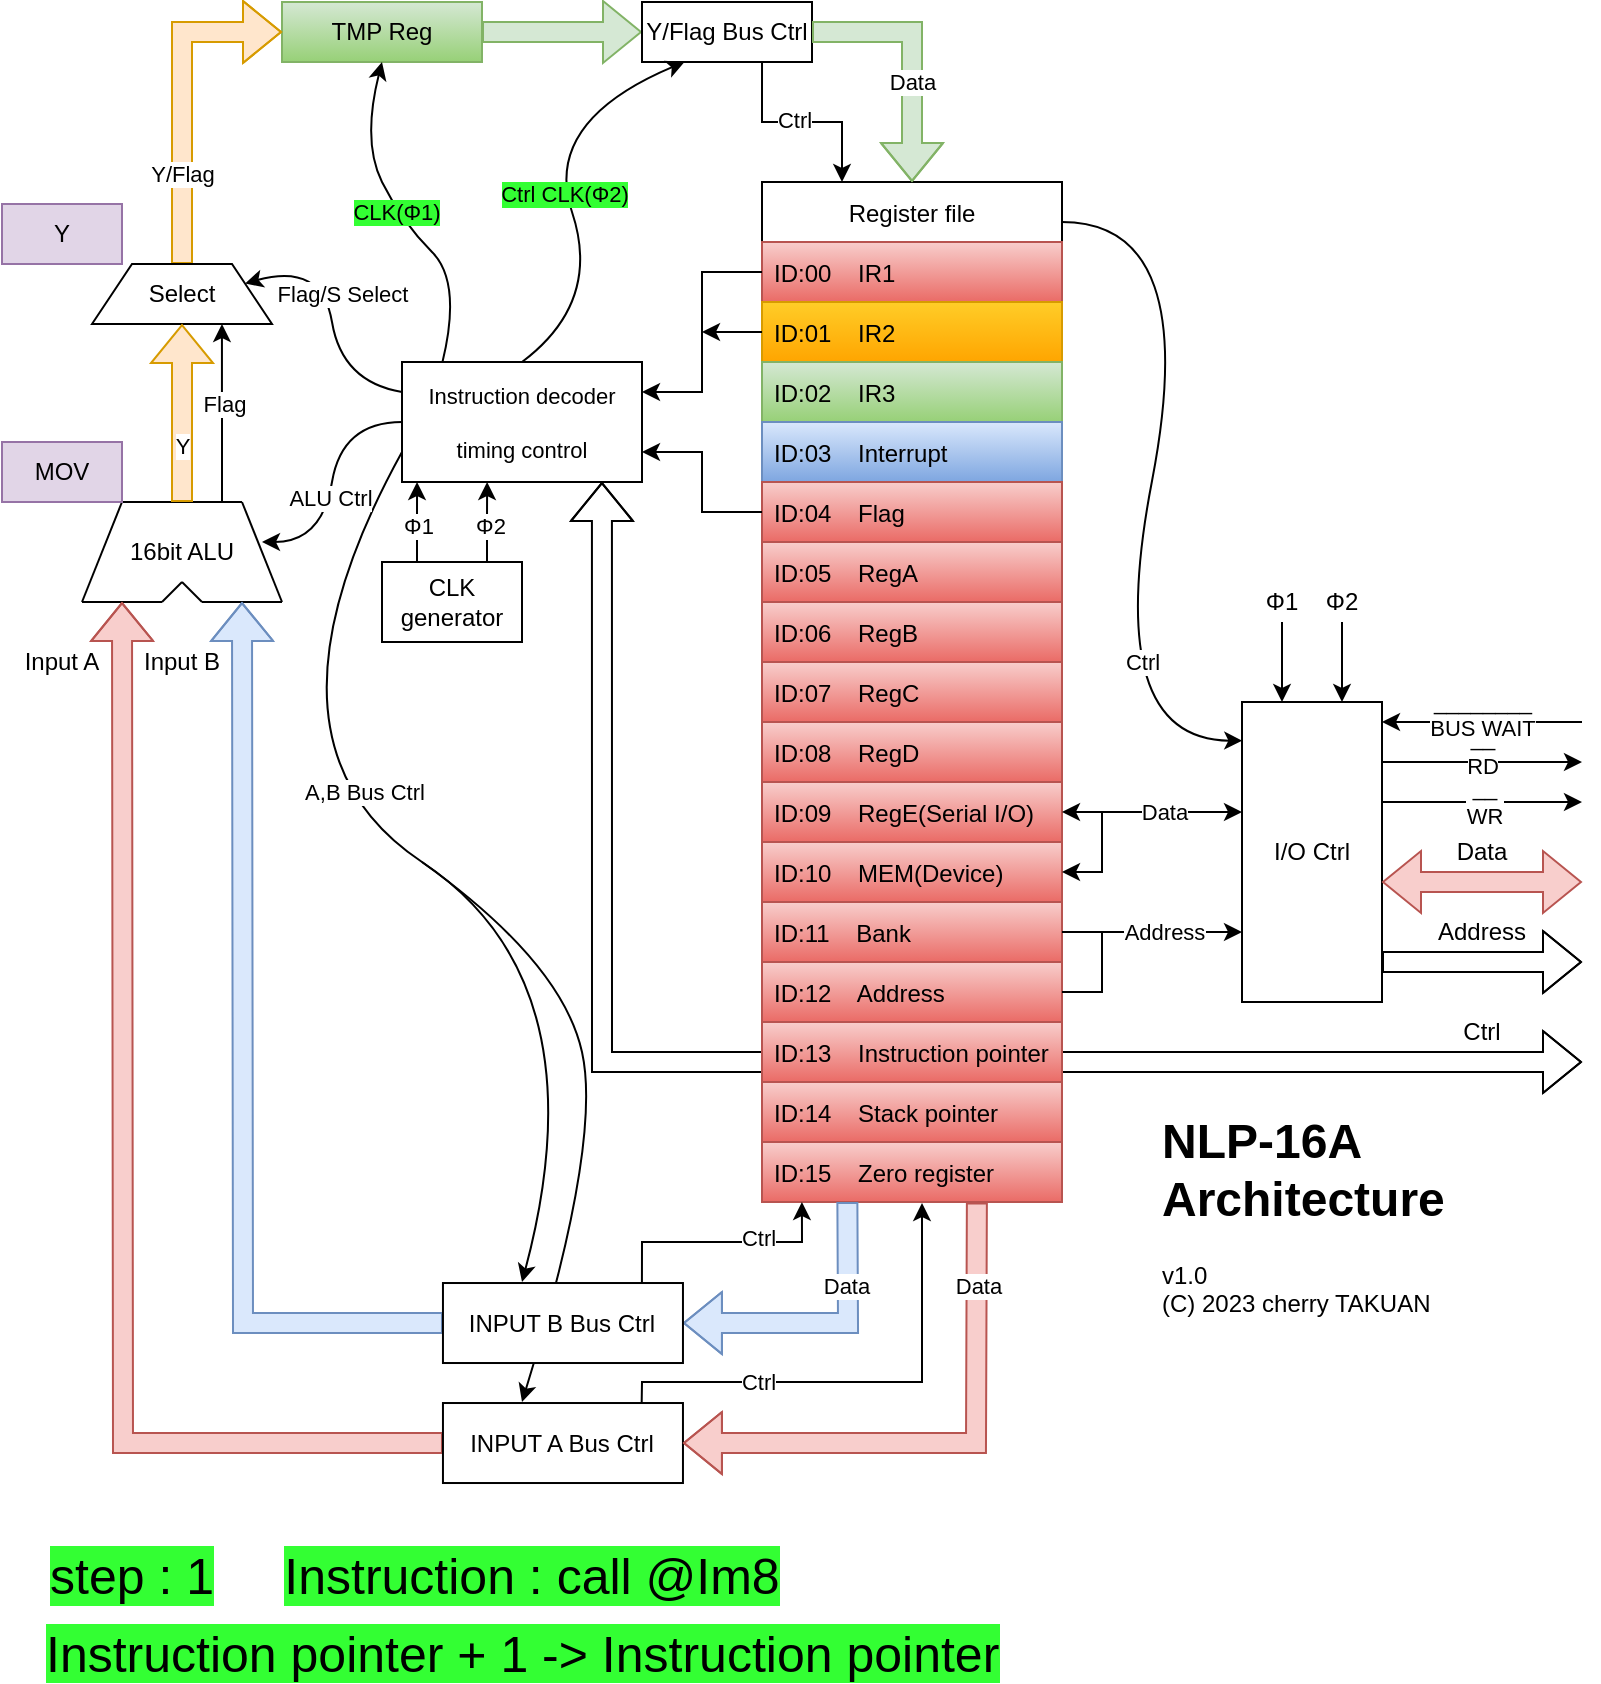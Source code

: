 <mxfile version="20.6.2" type="device"><diagram id="Dvai5bDsZNBt_HBX51OO" name="Page-1"><mxGraphModel dx="1188" dy="816" grid="1" gridSize="10" guides="1" tooltips="1" connect="1" arrows="1" fold="1" page="1" pageScale="1" pageWidth="827" pageHeight="1169" math="0" shadow="0"><root><mxCell id="0"/><mxCell id="1" parent="0"/><mxCell id="vTWW-KRwr0wwxiQvqbkZ-50" value="" style="shape=flexArrow;endArrow=classic;startArrow=classic;html=1;rounded=0;fillColor=default;entryX=0.833;entryY=1;entryDx=0;entryDy=0;entryPerimeter=0;" parent="1" target="3COMnSZs1k_jXmeuX9uW-58" edge="1"><mxGeometry width="100" height="100" relative="1" as="geometry"><mxPoint x="810" y="800" as="sourcePoint"/><mxPoint x="330" y="520" as="targetPoint"/><Array as="points"><mxPoint x="320" y="800"/></Array></mxGeometry></mxCell><mxCell id="HeVfDuTP87EXrJl_FbSY-63" style="edgeStyle=orthogonalEdgeStyle;shape=flexArrow;rounded=0;orthogonalLoop=1;jettySize=auto;html=1;exitX=1;exitY=0.5;exitDx=0;exitDy=0;entryX=0;entryY=0.5;entryDx=0;entryDy=0;fillColor=#d5e8d4;strokeColor=#82b366;" parent="1" source="3COMnSZs1k_jXmeuX9uW-12" target="3COMnSZs1k_jXmeuX9uW-55" edge="1"><mxGeometry relative="1" as="geometry"/></mxCell><mxCell id="3COMnSZs1k_jXmeuX9uW-12" value="TMP Reg" style="rounded=0;whiteSpace=wrap;html=1;fillColor=#d5e8d4;gradientColor=#97d077;strokeColor=#82b366;" parent="1" vertex="1"><mxGeometry x="160" y="270" width="100" height="30" as="geometry"/></mxCell><mxCell id="3COMnSZs1k_jXmeuX9uW-24" value="Register file" style="swimlane;fontStyle=0;childLayout=stackLayout;horizontal=1;startSize=30;horizontalStack=0;resizeParent=1;resizeParentMax=0;resizeLast=0;collapsible=1;marginBottom=0;fillColor=default;" parent="1" vertex="1"><mxGeometry x="400" y="360" width="150" height="510" as="geometry"><mxRectangle x="518" y="360" width="80" height="30" as="alternateBounds"/></mxGeometry></mxCell><mxCell id="3COMnSZs1k_jXmeuX9uW-25" value="ID:00    IR1" style="text;strokeColor=#b85450;fillColor=#f8cecc;align=left;verticalAlign=middle;spacingLeft=4;spacingRight=4;overflow=hidden;points=[[0,0.5],[1,0.5]];portConstraint=eastwest;rotatable=0;gradientColor=#ea6b66;" parent="3COMnSZs1k_jXmeuX9uW-24" vertex="1"><mxGeometry y="30" width="150" height="30" as="geometry"/></mxCell><mxCell id="3COMnSZs1k_jXmeuX9uW-26" value="ID:01    IR2" style="text;strokeColor=#d79b00;fillColor=#ffcd28;align=left;verticalAlign=middle;spacingLeft=4;spacingRight=4;overflow=hidden;points=[[0,0.5],[1,0.5]];portConstraint=eastwest;rotatable=0;gradientColor=#ffa500;" parent="3COMnSZs1k_jXmeuX9uW-24" vertex="1"><mxGeometry y="60" width="150" height="30" as="geometry"/></mxCell><mxCell id="3COMnSZs1k_jXmeuX9uW-35" value="ID:02    IR3" style="text;strokeColor=#82b366;fillColor=#d5e8d4;align=left;verticalAlign=middle;spacingLeft=4;spacingRight=4;overflow=hidden;points=[[0,0.5],[1,0.5]];portConstraint=eastwest;rotatable=0;gradientColor=#97d077;" parent="3COMnSZs1k_jXmeuX9uW-24" vertex="1"><mxGeometry y="90" width="150" height="30" as="geometry"/></mxCell><mxCell id="lh_A2z2OUcgpyKNKp2Zo-1" value="ID:03    Interrupt" style="text;strokeColor=#6c8ebf;fillColor=#dae8fc;align=left;verticalAlign=middle;spacingLeft=4;spacingRight=4;overflow=hidden;points=[[0,0.5],[1,0.5]];portConstraint=eastwest;rotatable=0;gradientColor=#7ea6e0;" parent="3COMnSZs1k_jXmeuX9uW-24" vertex="1"><mxGeometry y="120" width="150" height="30" as="geometry"/></mxCell><mxCell id="3COMnSZs1k_jXmeuX9uW-34" value="ID:04    Flag" style="text;strokeColor=#b85450;fillColor=#f8cecc;align=left;verticalAlign=middle;spacingLeft=4;spacingRight=4;overflow=hidden;points=[[0,0.5],[1,0.5]];portConstraint=eastwest;rotatable=0;gradientColor=#ea6b66;" parent="3COMnSZs1k_jXmeuX9uW-24" vertex="1"><mxGeometry y="150" width="150" height="30" as="geometry"/></mxCell><mxCell id="3COMnSZs1k_jXmeuX9uW-33" value="ID:05    RegA" style="text;strokeColor=#b85450;fillColor=#f8cecc;align=left;verticalAlign=middle;spacingLeft=4;spacingRight=4;overflow=hidden;points=[[0,0.5],[1,0.5]];portConstraint=eastwest;rotatable=0;gradientColor=#ea6b66;" parent="3COMnSZs1k_jXmeuX9uW-24" vertex="1"><mxGeometry y="180" width="150" height="30" as="geometry"/></mxCell><mxCell id="3COMnSZs1k_jXmeuX9uW-32" value="ID:06    RegB" style="text;strokeColor=#b85450;fillColor=#f8cecc;align=left;verticalAlign=middle;spacingLeft=4;spacingRight=4;overflow=hidden;points=[[0,0.5],[1,0.5]];portConstraint=eastwest;rotatable=0;gradientColor=#ea6b66;" parent="3COMnSZs1k_jXmeuX9uW-24" vertex="1"><mxGeometry y="210" width="150" height="30" as="geometry"/></mxCell><mxCell id="3COMnSZs1k_jXmeuX9uW-31" value="ID:07    RegC" style="text;strokeColor=#b85450;fillColor=#f8cecc;align=left;verticalAlign=middle;spacingLeft=4;spacingRight=4;overflow=hidden;points=[[0,0.5],[1,0.5]];portConstraint=eastwest;rotatable=0;gradientColor=#ea6b66;" parent="3COMnSZs1k_jXmeuX9uW-24" vertex="1"><mxGeometry y="240" width="150" height="30" as="geometry"/></mxCell><mxCell id="3COMnSZs1k_jXmeuX9uW-30" value="ID:08    RegD" style="text;strokeColor=#b85450;fillColor=#f8cecc;align=left;verticalAlign=middle;spacingLeft=4;spacingRight=4;overflow=hidden;points=[[0,0.5],[1,0.5]];portConstraint=eastwest;rotatable=0;gradientColor=#ea6b66;" parent="3COMnSZs1k_jXmeuX9uW-24" vertex="1"><mxGeometry y="270" width="150" height="30" as="geometry"/></mxCell><mxCell id="3COMnSZs1k_jXmeuX9uW-29" value="ID:09    RegE(Serial I/O)" style="text;strokeColor=#b85450;fillColor=#f8cecc;align=left;verticalAlign=middle;spacingLeft=4;spacingRight=4;overflow=hidden;points=[[0,0.5],[1,0.5]];portConstraint=eastwest;rotatable=0;gradientColor=#ea6b66;" parent="3COMnSZs1k_jXmeuX9uW-24" vertex="1"><mxGeometry y="300" width="150" height="30" as="geometry"/></mxCell><mxCell id="3COMnSZs1k_jXmeuX9uW-28" value="ID:10    MEM(Device)" style="text;strokeColor=#b85450;fillColor=#f8cecc;align=left;verticalAlign=middle;spacingLeft=4;spacingRight=4;overflow=hidden;points=[[0,0.5],[1,0.5]];portConstraint=eastwest;rotatable=0;gradientColor=#ea6b66;" parent="3COMnSZs1k_jXmeuX9uW-24" vertex="1"><mxGeometry y="330" width="150" height="30" as="geometry"/></mxCell><mxCell id="3COMnSZs1k_jXmeuX9uW-38" value="ID:11    Bank" style="text;strokeColor=#b85450;fillColor=#f8cecc;align=left;verticalAlign=middle;spacingLeft=4;spacingRight=4;overflow=hidden;points=[[0,0.5],[1,0.5]];portConstraint=eastwest;rotatable=0;gradientColor=#ea6b66;" parent="3COMnSZs1k_jXmeuX9uW-24" vertex="1"><mxGeometry y="360" width="150" height="30" as="geometry"/></mxCell><mxCell id="3COMnSZs1k_jXmeuX9uW-37" value="ID:12    Address" style="text;strokeColor=#b85450;fillColor=#f8cecc;align=left;verticalAlign=middle;spacingLeft=4;spacingRight=4;overflow=hidden;points=[[0,0.5],[1,0.5]];portConstraint=eastwest;rotatable=0;gradientColor=#ea6b66;" parent="3COMnSZs1k_jXmeuX9uW-24" vertex="1"><mxGeometry y="390" width="150" height="30" as="geometry"/></mxCell><mxCell id="3COMnSZs1k_jXmeuX9uW-36" value="ID:13    Instruction pointer" style="text;strokeColor=#b85450;fillColor=#f8cecc;align=left;verticalAlign=middle;spacingLeft=4;spacingRight=4;overflow=hidden;points=[[0,0.5],[1,0.5]];portConstraint=eastwest;rotatable=0;gradientColor=#ea6b66;" parent="3COMnSZs1k_jXmeuX9uW-24" vertex="1"><mxGeometry y="420" width="150" height="30" as="geometry"/></mxCell><mxCell id="3COMnSZs1k_jXmeuX9uW-39" value="ID:14    Stack pointer" style="text;strokeColor=#b85450;fillColor=#f8cecc;align=left;verticalAlign=middle;spacingLeft=4;spacingRight=4;overflow=hidden;points=[[0,0.5],[1,0.5]];portConstraint=eastwest;rotatable=0;gradientColor=#ea6b66;" parent="3COMnSZs1k_jXmeuX9uW-24" vertex="1"><mxGeometry y="450" width="150" height="30" as="geometry"/></mxCell><mxCell id="3COMnSZs1k_jXmeuX9uW-27" value="ID:15    Zero register" style="text;strokeColor=#b85450;fillColor=#f8cecc;align=left;verticalAlign=middle;spacingLeft=4;spacingRight=4;overflow=hidden;points=[[0,0.5],[1,0.5]];portConstraint=eastwest;rotatable=0;gradientColor=#ea6b66;" parent="3COMnSZs1k_jXmeuX9uW-24" vertex="1"><mxGeometry y="480" width="150" height="30" as="geometry"/></mxCell><mxCell id="3COMnSZs1k_jXmeuX9uW-55" value="Y/Flag Bus Ctrl" style="rounded=0;whiteSpace=wrap;html=1;rotation=0;" parent="1" vertex="1"><mxGeometry x="340" y="270" width="85" height="30" as="geometry"/></mxCell><mxCell id="3COMnSZs1k_jXmeuX9uW-58" value="&lt;p style=&quot;text-align: left&quot;&gt;&lt;span style=&quot;font-size: 11px ; text-align: center ; background-color: rgb(255 , 255 , 255)&quot;&gt;Instruction decoder&lt;/span&gt;&lt;/p&gt;&lt;p style=&quot;text-align: center&quot;&gt;&lt;span style=&quot;font-size: 11px ; background-color: rgb(255 , 255 , 255)&quot;&gt;timing control&lt;/span&gt;&lt;/p&gt;" style="rounded=0;whiteSpace=wrap;html=1;" parent="1" vertex="1"><mxGeometry x="220" y="450" width="120" height="60" as="geometry"/></mxCell><mxCell id="3COMnSZs1k_jXmeuX9uW-89" style="edgeStyle=orthogonalEdgeStyle;rounded=0;orthogonalLoop=1;jettySize=auto;html=1;exitX=0.5;exitY=1;exitDx=0;exitDy=0;fontFamily=Helvetica;" parent="1" edge="1"><mxGeometry relative="1" as="geometry"><mxPoint x="270" y="510" as="sourcePoint"/><mxPoint x="270" y="510" as="targetPoint"/></mxGeometry></mxCell><mxCell id="HeVfDuTP87EXrJl_FbSY-74" style="edgeStyle=orthogonalEdgeStyle;rounded=0;orthogonalLoop=1;jettySize=auto;html=1;exitX=0.25;exitY=0;exitDx=0;exitDy=0;entryX=0.146;entryY=1;entryDx=0;entryDy=0;entryPerimeter=0;" parent="1" source="3COMnSZs1k_jXmeuX9uW-96" edge="1"><mxGeometry relative="1" as="geometry"><mxPoint x="227.52" y="510" as="targetPoint"/></mxGeometry></mxCell><mxCell id="HeVfDuTP87EXrJl_FbSY-77" value="Φ1" style="edgeLabel;html=1;align=center;verticalAlign=middle;resizable=0;points=[];" parent="HeVfDuTP87EXrJl_FbSY-74" vertex="1" connectable="0"><mxGeometry x="-0.113" relative="1" as="geometry"><mxPoint as="offset"/></mxGeometry></mxCell><mxCell id="HeVfDuTP87EXrJl_FbSY-75" style="edgeStyle=orthogonalEdgeStyle;rounded=0;orthogonalLoop=1;jettySize=auto;html=1;exitX=0.75;exitY=0;exitDx=0;exitDy=0;entryX=0.438;entryY=1;entryDx=0;entryDy=0;entryPerimeter=0;" parent="1" source="3COMnSZs1k_jXmeuX9uW-96" edge="1"><mxGeometry relative="1" as="geometry"><mxPoint x="262.56" y="510" as="targetPoint"/></mxGeometry></mxCell><mxCell id="HeVfDuTP87EXrJl_FbSY-78" value="Φ2" style="edgeLabel;html=1;align=center;verticalAlign=middle;resizable=0;points=[];" parent="HeVfDuTP87EXrJl_FbSY-75" vertex="1" connectable="0"><mxGeometry x="-0.125" y="-1" relative="1" as="geometry"><mxPoint as="offset"/></mxGeometry></mxCell><mxCell id="3COMnSZs1k_jXmeuX9uW-96" value="CLK generator" style="rounded=0;whiteSpace=wrap;html=1;fontFamily=Helvetica;" parent="1" vertex="1"><mxGeometry x="210" y="550" width="70" height="40" as="geometry"/></mxCell><mxCell id="HeVfDuTP87EXrJl_FbSY-26" value="" style="endArrow=none;html=1;rounded=0;" parent="1" edge="1"><mxGeometry width="50" height="50" relative="1" as="geometry"><mxPoint x="110" y="560" as="sourcePoint"/><mxPoint x="120" y="570" as="targetPoint"/></mxGeometry></mxCell><mxCell id="HeVfDuTP87EXrJl_FbSY-27" value="" style="endArrow=none;html=1;rounded=0;" parent="1" edge="1"><mxGeometry width="50" height="50" relative="1" as="geometry"><mxPoint x="110" y="560" as="sourcePoint"/><mxPoint x="100" y="570" as="targetPoint"/></mxGeometry></mxCell><mxCell id="HeVfDuTP87EXrJl_FbSY-28" value="" style="endArrow=none;html=1;rounded=0;" parent="1" edge="1"><mxGeometry width="50" height="50" relative="1" as="geometry"><mxPoint x="60" y="570" as="sourcePoint"/><mxPoint x="100" y="570" as="targetPoint"/></mxGeometry></mxCell><mxCell id="HeVfDuTP87EXrJl_FbSY-29" value="" style="endArrow=none;html=1;rounded=0;" parent="1" edge="1"><mxGeometry width="50" height="50" relative="1" as="geometry"><mxPoint x="160" y="570" as="sourcePoint"/><mxPoint x="120" y="570" as="targetPoint"/></mxGeometry></mxCell><mxCell id="HeVfDuTP87EXrJl_FbSY-30" value="" style="endArrow=none;html=1;rounded=0;" parent="1" edge="1"><mxGeometry width="50" height="50" relative="1" as="geometry"><mxPoint x="60" y="570" as="sourcePoint"/><mxPoint x="80" y="520" as="targetPoint"/></mxGeometry></mxCell><mxCell id="HeVfDuTP87EXrJl_FbSY-31" value="" style="endArrow=none;html=1;rounded=0;" parent="1" edge="1"><mxGeometry width="50" height="50" relative="1" as="geometry"><mxPoint x="160" y="570" as="sourcePoint"/><mxPoint x="140" y="520" as="targetPoint"/></mxGeometry></mxCell><mxCell id="HeVfDuTP87EXrJl_FbSY-32" value="" style="endArrow=none;html=1;rounded=0;" parent="1" edge="1"><mxGeometry width="50" height="50" relative="1" as="geometry"><mxPoint x="80" y="520" as="sourcePoint"/><mxPoint x="140" y="520" as="targetPoint"/><Array as="points"><mxPoint x="110" y="520"/></Array></mxGeometry></mxCell><mxCell id="HeVfDuTP87EXrJl_FbSY-61" style="edgeStyle=orthogonalEdgeStyle;shape=flexArrow;rounded=0;orthogonalLoop=1;jettySize=auto;html=1;exitX=0.5;exitY=0;exitDx=0;exitDy=0;entryX=0;entryY=0.5;entryDx=0;entryDy=0;fillColor=#ffe6cc;strokeColor=#d79b00;" parent="1" source="HeVfDuTP87EXrJl_FbSY-35" target="3COMnSZs1k_jXmeuX9uW-12" edge="1"><mxGeometry relative="1" as="geometry"/></mxCell><mxCell id="HeVfDuTP87EXrJl_FbSY-86" value="Y/Flag" style="edgeLabel;html=1;align=center;verticalAlign=middle;resizable=0;points=[];" parent="HeVfDuTP87EXrJl_FbSY-61" vertex="1" connectable="0"><mxGeometry x="-0.449" relative="1" as="geometry"><mxPoint as="offset"/></mxGeometry></mxCell><mxCell id="HeVfDuTP87EXrJl_FbSY-35" value="Select" style="shape=trapezoid;perimeter=trapezoidPerimeter;whiteSpace=wrap;html=1;fixedSize=1;rotation=0;" parent="1" vertex="1"><mxGeometry x="65" y="401" width="90" height="30" as="geometry"/></mxCell><mxCell id="HeVfDuTP87EXrJl_FbSY-39" value="16bit ALU" style="text;html=1;strokeColor=none;fillColor=none;align=center;verticalAlign=middle;whiteSpace=wrap;rounded=0;rotation=0;" parent="1" vertex="1"><mxGeometry x="80" y="530" width="60" height="30" as="geometry"/></mxCell><mxCell id="HeVfDuTP87EXrJl_FbSY-53" style="edgeStyle=orthogonalEdgeStyle;shape=flexArrow;rounded=0;orthogonalLoop=1;jettySize=auto;html=1;exitX=0;exitY=0.5;exitDx=0;exitDy=0;fillColor=#dae8fc;strokeColor=#6c8ebf;" parent="1" source="HeVfDuTP87EXrJl_FbSY-49" edge="1"><mxGeometry relative="1" as="geometry"><mxPoint x="140" y="570" as="targetPoint"/></mxGeometry></mxCell><mxCell id="HeVfDuTP87EXrJl_FbSY-54" style="edgeStyle=orthogonalEdgeStyle;shape=flexArrow;rounded=0;orthogonalLoop=1;jettySize=auto;html=1;exitX=0;exitY=0.5;exitDx=0;exitDy=0;fillColor=#f8cecc;strokeColor=#b85450;" parent="1" source="HeVfDuTP87EXrJl_FbSY-50" edge="1"><mxGeometry relative="1" as="geometry"><mxPoint x="80" y="570" as="targetPoint"/></mxGeometry></mxCell><mxCell id="HeVfDuTP87EXrJl_FbSY-50" value="INPUT A Bus Ctrl" style="rounded=0;whiteSpace=wrap;html=1;" parent="1" vertex="1"><mxGeometry x="240.48" y="970.51" width="120" height="40" as="geometry"/></mxCell><mxCell id="HeVfDuTP87EXrJl_FbSY-57" value="" style="endArrow=classic;html=1;rounded=0;shape=flexArrow;entryX=0.5;entryY=1;entryDx=0;entryDy=0;fillColor=#ffe6cc;strokeColor=#d79b00;" parent="1" target="HeVfDuTP87EXrJl_FbSY-35" edge="1"><mxGeometry width="50" height="50" relative="1" as="geometry"><mxPoint x="110" y="520" as="sourcePoint"/><mxPoint x="140" y="431" as="targetPoint"/></mxGeometry></mxCell><mxCell id="HeVfDuTP87EXrJl_FbSY-100" value="Y" style="edgeLabel;html=1;align=center;verticalAlign=middle;resizable=0;points=[];" parent="HeVfDuTP87EXrJl_FbSY-57" vertex="1" connectable="0"><mxGeometry x="-0.248" y="2" relative="1" as="geometry"><mxPoint x="2" y="5" as="offset"/></mxGeometry></mxCell><mxCell id="HeVfDuTP87EXrJl_FbSY-59" value="" style="endArrow=classic;html=1;rounded=0;entryX=0.722;entryY=1;entryDx=0;entryDy=0;entryPerimeter=0;" parent="1" target="HeVfDuTP87EXrJl_FbSY-35" edge="1"><mxGeometry width="50" height="50" relative="1" as="geometry"><mxPoint x="130" y="520" as="sourcePoint"/><mxPoint x="140" y="431" as="targetPoint"/></mxGeometry></mxCell><mxCell id="HeVfDuTP87EXrJl_FbSY-101" value="Flag" style="edgeLabel;html=1;align=center;verticalAlign=middle;resizable=0;points=[];" parent="HeVfDuTP87EXrJl_FbSY-59" vertex="1" connectable="0"><mxGeometry x="0.41" y="-1" relative="1" as="geometry"><mxPoint y="13" as="offset"/></mxGeometry></mxCell><mxCell id="HeVfDuTP87EXrJl_FbSY-68" value="" style="curved=1;endArrow=classic;html=1;rounded=0;exitX=0;exitY=0.75;exitDx=0;exitDy=0;" parent="1" source="3COMnSZs1k_jXmeuX9uW-58" edge="1"><mxGeometry width="50" height="50" relative="1" as="geometry"><mxPoint x="250" y="600" as="sourcePoint"/><mxPoint x="280" y="910" as="targetPoint"/><Array as="points"><mxPoint x="140" y="640"/><mxPoint x="320" y="760"/></Array></mxGeometry></mxCell><mxCell id="HeVfDuTP87EXrJl_FbSY-83" value="A,B Bus Ctrl" style="edgeLabel;html=1;align=center;verticalAlign=middle;resizable=0;points=[];" parent="HeVfDuTP87EXrJl_FbSY-68" vertex="1" connectable="0"><mxGeometry x="-0.066" y="26" relative="1" as="geometry"><mxPoint x="-25" y="-1" as="offset"/></mxGeometry></mxCell><mxCell id="HeVfDuTP87EXrJl_FbSY-69" value="" style="curved=1;endArrow=classic;html=1;rounded=0;exitX=0;exitY=0.5;exitDx=0;exitDy=0;" parent="1" source="3COMnSZs1k_jXmeuX9uW-58" edge="1"><mxGeometry width="50" height="50" relative="1" as="geometry"><mxPoint x="250" y="440" as="sourcePoint"/><mxPoint x="150" y="540" as="targetPoint"/><Array as="points"><mxPoint x="190" y="480"/><mxPoint x="180" y="540"/></Array></mxGeometry></mxCell><mxCell id="HeVfDuTP87EXrJl_FbSY-82" value="ALU Ctrl" style="edgeLabel;html=1;align=center;verticalAlign=middle;resizable=0;points=[];" parent="HeVfDuTP87EXrJl_FbSY-69" vertex="1" connectable="0"><mxGeometry x="0.128" relative="1" as="geometry"><mxPoint as="offset"/></mxGeometry></mxCell><mxCell id="HeVfDuTP87EXrJl_FbSY-70" value="" style="curved=1;endArrow=classic;html=1;rounded=0;exitX=0;exitY=0.25;exitDx=0;exitDy=0;entryX=1;entryY=0.25;entryDx=0;entryDy=0;" parent="1" source="3COMnSZs1k_jXmeuX9uW-58" target="HeVfDuTP87EXrJl_FbSY-35" edge="1"><mxGeometry width="50" height="50" relative="1" as="geometry"><mxPoint x="250" y="520" as="sourcePoint"/><mxPoint x="300" y="470" as="targetPoint"/><Array as="points"><mxPoint x="190" y="460"/><mxPoint x="180" y="400"/></Array></mxGeometry></mxCell><mxCell id="HeVfDuTP87EXrJl_FbSY-80" value="Flag/S Select" style="edgeLabel;html=1;align=center;verticalAlign=middle;resizable=0;points=[];" parent="HeVfDuTP87EXrJl_FbSY-70" vertex="1" connectable="0"><mxGeometry x="0.149" y="1" relative="1" as="geometry"><mxPoint x="8" as="offset"/></mxGeometry></mxCell><mxCell id="HeVfDuTP87EXrJl_FbSY-71" value="" style="curved=1;endArrow=classic;html=1;rounded=0;entryX=0.5;entryY=1;entryDx=0;entryDy=0;exitX=0.168;exitY=0.006;exitDx=0;exitDy=0;exitPerimeter=0;" parent="1" source="3COMnSZs1k_jXmeuX9uW-58" target="3COMnSZs1k_jXmeuX9uW-12" edge="1"><mxGeometry width="50" height="50" relative="1" as="geometry"><mxPoint x="244" y="440" as="sourcePoint"/><mxPoint x="294" y="390" as="targetPoint"/><Array as="points"><mxPoint x="250" y="410"/><mxPoint x="220" y="380"/><mxPoint x="200" y="340"/></Array></mxGeometry></mxCell><mxCell id="HeVfDuTP87EXrJl_FbSY-79" value="CLK(Φ1)" style="edgeLabel;html=1;align=center;verticalAlign=middle;resizable=0;points=[];labelBackgroundColor=#33FF33;" parent="HeVfDuTP87EXrJl_FbSY-71" vertex="1" connectable="0"><mxGeometry x="0.058" y="1" relative="1" as="geometry"><mxPoint as="offset"/></mxGeometry></mxCell><mxCell id="HeVfDuTP87EXrJl_FbSY-87" style="edgeStyle=orthogonalEdgeStyle;rounded=0;orthogonalLoop=1;jettySize=auto;html=1;exitX=0;exitY=0.5;exitDx=0;exitDy=0;entryX=1;entryY=0.25;entryDx=0;entryDy=0;" parent="1" source="3COMnSZs1k_jXmeuX9uW-25" target="3COMnSZs1k_jXmeuX9uW-58" edge="1"><mxGeometry relative="1" as="geometry"/></mxCell><mxCell id="HeVfDuTP87EXrJl_FbSY-88" style="edgeStyle=orthogonalEdgeStyle;rounded=0;orthogonalLoop=1;jettySize=auto;html=1;exitX=0;exitY=0.5;exitDx=0;exitDy=0;" parent="1" source="3COMnSZs1k_jXmeuX9uW-26" edge="1"><mxGeometry relative="1" as="geometry"><mxPoint x="370" y="435.273" as="targetPoint"/></mxGeometry></mxCell><mxCell id="HeVfDuTP87EXrJl_FbSY-89" style="edgeStyle=orthogonalEdgeStyle;rounded=0;orthogonalLoop=1;jettySize=auto;html=1;exitX=0;exitY=0.5;exitDx=0;exitDy=0;entryX=1;entryY=0.75;entryDx=0;entryDy=0;" parent="1" source="3COMnSZs1k_jXmeuX9uW-34" target="3COMnSZs1k_jXmeuX9uW-58" edge="1"><mxGeometry relative="1" as="geometry"/></mxCell><mxCell id="HeVfDuTP87EXrJl_FbSY-92" value="" style="endArrow=classic;html=1;rounded=0;exitX=0.706;exitY=1;exitDx=0;exitDy=0;exitPerimeter=0;" parent="1" source="3COMnSZs1k_jXmeuX9uW-55" edge="1"><mxGeometry width="50" height="50" relative="1" as="geometry"><mxPoint x="410" y="320" as="sourcePoint"/><mxPoint x="440" y="360" as="targetPoint"/><Array as="points"><mxPoint x="400" y="330"/><mxPoint x="440" y="330"/></Array></mxGeometry></mxCell><mxCell id="HeVfDuTP87EXrJl_FbSY-93" value="Ctrl" style="edgeLabel;html=1;align=center;verticalAlign=middle;resizable=0;points=[];" parent="HeVfDuTP87EXrJl_FbSY-92" vertex="1" connectable="0"><mxGeometry x="-0.086" y="1" relative="1" as="geometry"><mxPoint as="offset"/></mxGeometry></mxCell><mxCell id="HeVfDuTP87EXrJl_FbSY-94" value="" style="endArrow=classic;html=1;rounded=0;entryX=0.133;entryY=1;entryDx=0;entryDy=0;entryPerimeter=0;exitX=0.829;exitY=0;exitDx=0;exitDy=0;exitPerimeter=0;" parent="1" source="HeVfDuTP87EXrJl_FbSY-49" target="3COMnSZs1k_jXmeuX9uW-27" edge="1"><mxGeometry width="50" height="50" relative="1" as="geometry"><mxPoint x="350" y="880.51" as="sourcePoint"/><mxPoint x="421.864" y="870.51" as="targetPoint"/><Array as="points"><mxPoint x="340" y="890"/><mxPoint x="420" y="890"/></Array></mxGeometry></mxCell><mxCell id="HeVfDuTP87EXrJl_FbSY-96" value="Ctrl" style="edgeLabel;html=1;align=center;verticalAlign=middle;resizable=0;points=[];" parent="HeVfDuTP87EXrJl_FbSY-94" vertex="1" connectable="0"><mxGeometry x="-0.219" y="2" relative="1" as="geometry"><mxPoint x="31" as="offset"/></mxGeometry></mxCell><mxCell id="HeVfDuTP87EXrJl_FbSY-95" value="" style="endArrow=classic;html=1;rounded=0;exitX=0.828;exitY=0.003;exitDx=0;exitDy=0;exitPerimeter=0;" parent="1" source="HeVfDuTP87EXrJl_FbSY-50" edge="1"><mxGeometry width="50" height="50" relative="1" as="geometry"><mxPoint x="340" y="960.51" as="sourcePoint"/><mxPoint x="480" y="870.51" as="targetPoint"/><Array as="points"><mxPoint x="340" y="960"/><mxPoint x="480" y="960"/></Array></mxGeometry></mxCell><mxCell id="HeVfDuTP87EXrJl_FbSY-97" value="Ctrl" style="edgeLabel;html=1;align=center;verticalAlign=middle;resizable=0;points=[];" parent="HeVfDuTP87EXrJl_FbSY-95" vertex="1" connectable="0"><mxGeometry x="-0.415" relative="1" as="geometry"><mxPoint x="-2" as="offset"/></mxGeometry></mxCell><mxCell id="HeVfDuTP87EXrJl_FbSY-102" value="" style="curved=1;endArrow=classic;html=1;rounded=0;entryX=0.25;entryY=1;entryDx=0;entryDy=0;exitX=0.5;exitY=0;exitDx=0;exitDy=0;" parent="1" source="3COMnSZs1k_jXmeuX9uW-58" target="3COMnSZs1k_jXmeuX9uW-55" edge="1"><mxGeometry width="50" height="50" relative="1" as="geometry"><mxPoint x="300" y="450" as="sourcePoint"/><mxPoint x="350" y="400" as="targetPoint"/><Array as="points"><mxPoint x="320" y="420"/><mxPoint x="290" y="330"/></Array></mxGeometry></mxCell><mxCell id="HeVfDuTP87EXrJl_FbSY-103" value="Ctrl CLK(Φ2)" style="edgeLabel;html=1;align=center;verticalAlign=middle;resizable=0;points=[];labelBackgroundColor=#33FF33;" parent="HeVfDuTP87EXrJl_FbSY-102" vertex="1" connectable="0"><mxGeometry x="-0.032" y="1" relative="1" as="geometry"><mxPoint as="offset"/></mxGeometry></mxCell><mxCell id="HeVfDuTP87EXrJl_FbSY-104" value="Input A" style="text;html=1;strokeColor=none;fillColor=none;align=center;verticalAlign=middle;whiteSpace=wrap;rounded=0;" parent="1" vertex="1"><mxGeometry x="20" y="585" width="60" height="30" as="geometry"/></mxCell><mxCell id="HeVfDuTP87EXrJl_FbSY-105" value="Input B" style="text;html=1;strokeColor=none;fillColor=none;align=center;verticalAlign=middle;whiteSpace=wrap;rounded=0;" parent="1" vertex="1"><mxGeometry x="80" y="585" width="60" height="30" as="geometry"/></mxCell><mxCell id="HeVfDuTP87EXrJl_FbSY-110" value="" style="curved=1;endArrow=classic;html=1;rounded=0;" parent="1" edge="1"><mxGeometry width="50" height="50" relative="1" as="geometry"><mxPoint x="230" y="700" as="sourcePoint"/><mxPoint x="280" y="970" as="targetPoint"/><Array as="points"><mxPoint x="300" y="750"/><mxPoint x="320" y="840"/></Array></mxGeometry></mxCell><mxCell id="vTWW-KRwr0wwxiQvqbkZ-1" value="I/O Ctrl" style="rounded=0;whiteSpace=wrap;html=1;" parent="1" vertex="1"><mxGeometry x="640" y="620" width="70" height="150" as="geometry"/></mxCell><mxCell id="vTWW-KRwr0wwxiQvqbkZ-14" style="edgeStyle=orthogonalEdgeStyle;rounded=0;orthogonalLoop=1;jettySize=auto;html=1;endArrow=classic;endFill=1;" parent="1" source="3COMnSZs1k_jXmeuX9uW-37" target="vTWW-KRwr0wwxiQvqbkZ-1" edge="1"><mxGeometry relative="1" as="geometry"><Array as="points"><mxPoint x="570" y="765"/><mxPoint x="570" y="735"/></Array></mxGeometry></mxCell><mxCell id="vTWW-KRwr0wwxiQvqbkZ-32" value="Address" style="edgeLabel;html=1;align=center;verticalAlign=middle;resizable=0;points=[];" parent="vTWW-KRwr0wwxiQvqbkZ-14" vertex="1" connectable="0"><mxGeometry x="0.271" y="-1" relative="1" as="geometry"><mxPoint x="4" y="-1" as="offset"/></mxGeometry></mxCell><mxCell id="vTWW-KRwr0wwxiQvqbkZ-15" style="edgeStyle=orthogonalEdgeStyle;rounded=0;orthogonalLoop=1;jettySize=auto;html=1;endArrow=none;endFill=0;" parent="1" source="3COMnSZs1k_jXmeuX9uW-38" edge="1"><mxGeometry relative="1" as="geometry"><mxPoint x="570" y="735" as="targetPoint"/></mxGeometry></mxCell><mxCell id="vTWW-KRwr0wwxiQvqbkZ-20" value="" style="shape=flexArrow;endArrow=classic;startArrow=classic;html=1;rounded=0;fillColor=#f8cecc;strokeColor=#b85450;" parent="1" edge="1"><mxGeometry width="100" height="100" relative="1" as="geometry"><mxPoint x="810" y="710" as="sourcePoint"/><mxPoint x="710" y="710" as="targetPoint"/></mxGeometry></mxCell><mxCell id="HeVfDuTP87EXrJl_FbSY-64" style="edgeStyle=orthogonalEdgeStyle;shape=flexArrow;rounded=0;orthogonalLoop=1;jettySize=auto;html=1;exitX=1;exitY=0.5;exitDx=0;exitDy=0;entryX=0.5;entryY=0;entryDx=0;entryDy=0;fillColor=#d5e8d4;strokeColor=#82b366;" parent="1" source="3COMnSZs1k_jXmeuX9uW-55" target="3COMnSZs1k_jXmeuX9uW-24" edge="1"><mxGeometry relative="1" as="geometry"/></mxCell><mxCell id="HeVfDuTP87EXrJl_FbSY-91" value="Data" style="edgeLabel;html=1;align=center;verticalAlign=middle;resizable=0;points=[];" parent="HeVfDuTP87EXrJl_FbSY-64" vertex="1" connectable="0"><mxGeometry x="-0.377" y="-4" relative="1" as="geometry"><mxPoint x="11" y="21" as="offset"/></mxGeometry></mxCell><mxCell id="HeVfDuTP87EXrJl_FbSY-51" value="" style="endArrow=classic;html=1;rounded=0;exitX=0.294;exitY=0.983;exitDx=0;exitDy=0;exitPerimeter=0;entryX=1;entryY=0.5;entryDx=0;entryDy=0;shape=flexArrow;fillColor=#dae8fc;strokeColor=#6c8ebf;" parent="1" target="HeVfDuTP87EXrJl_FbSY-49" edge="1"><mxGeometry width="50" height="50" relative="1" as="geometry"><mxPoint x="442.688" y="870" as="sourcePoint"/><mxPoint x="460" y="900.51" as="targetPoint"/><Array as="points"><mxPoint x="443" y="930.51"/></Array></mxGeometry></mxCell><mxCell id="HeVfDuTP87EXrJl_FbSY-98" value="Data" style="edgeLabel;html=1;align=center;verticalAlign=middle;resizable=0;points=[];" parent="HeVfDuTP87EXrJl_FbSY-51" vertex="1" connectable="0"><mxGeometry x="-0.372" y="-1" relative="1" as="geometry"><mxPoint y="-3" as="offset"/></mxGeometry></mxCell><mxCell id="HeVfDuTP87EXrJl_FbSY-52" value="" style="endArrow=classic;html=1;rounded=0;exitX=0.72;exitY=0.989;exitDx=0;exitDy=0;exitPerimeter=0;entryX=1;entryY=0.5;entryDx=0;entryDy=0;shape=flexArrow;fillColor=#f8cecc;strokeColor=#b85450;" parent="1" target="HeVfDuTP87EXrJl_FbSY-50" edge="1"><mxGeometry width="50" height="50" relative="1" as="geometry"><mxPoint x="507.44" y="870.18" as="sourcePoint"/><mxPoint x="460" y="900.51" as="targetPoint"/><Array as="points"><mxPoint x="507" y="990.51"/></Array></mxGeometry></mxCell><mxCell id="HeVfDuTP87EXrJl_FbSY-99" value="Data" style="edgeLabel;html=1;align=center;verticalAlign=middle;resizable=0;points=[];" parent="HeVfDuTP87EXrJl_FbSY-52" vertex="1" connectable="0"><mxGeometry x="-0.673" relative="1" as="geometry"><mxPoint y="-2" as="offset"/></mxGeometry></mxCell><mxCell id="vTWW-KRwr0wwxiQvqbkZ-29" value="" style="curved=1;endArrow=classic;html=1;rounded=0;fillColor=default;entryX=0.002;entryY=0.129;entryDx=0;entryDy=0;entryPerimeter=0;" parent="1" target="vTWW-KRwr0wwxiQvqbkZ-1" edge="1"><mxGeometry width="50" height="50" relative="1" as="geometry"><mxPoint x="550" y="380" as="sourcePoint"/><mxPoint x="600" y="330" as="targetPoint"/><Array as="points"><mxPoint x="620" y="380"/><mxPoint x="570" y="639"/></Array></mxGeometry></mxCell><mxCell id="vTWW-KRwr0wwxiQvqbkZ-33" value="Ctrl" style="edgeLabel;html=1;align=center;verticalAlign=middle;resizable=0;points=[];" parent="vTWW-KRwr0wwxiQvqbkZ-29" vertex="1" connectable="0"><mxGeometry x="0.551" y="13" relative="1" as="geometry"><mxPoint x="3" y="-21" as="offset"/></mxGeometry></mxCell><mxCell id="vTWW-KRwr0wwxiQvqbkZ-31" style="edgeStyle=orthogonalEdgeStyle;rounded=0;orthogonalLoop=1;jettySize=auto;html=1;endArrow=none;endFill=0;fillColor=default;startArrow=classic;startFill=1;" parent="1" source="3COMnSZs1k_jXmeuX9uW-29" edge="1"><mxGeometry relative="1" as="geometry"><mxPoint x="590" y="675" as="targetPoint"/></mxGeometry></mxCell><mxCell id="vTWW-KRwr0wwxiQvqbkZ-13" style="edgeStyle=orthogonalEdgeStyle;rounded=0;orthogonalLoop=1;jettySize=auto;html=1;endArrow=classic;endFill=1;startArrow=classic;startFill=1;" parent="1" source="3COMnSZs1k_jXmeuX9uW-28" edge="1"><mxGeometry relative="1" as="geometry"><mxPoint x="640" y="675" as="targetPoint"/><Array as="points"><mxPoint x="570" y="705"/><mxPoint x="570" y="675"/></Array></mxGeometry></mxCell><mxCell id="vTWW-KRwr0wwxiQvqbkZ-27" value="Data" style="edgeLabel;html=1;align=center;verticalAlign=middle;resizable=0;points=[];" parent="vTWW-KRwr0wwxiQvqbkZ-13" vertex="1" connectable="0"><mxGeometry x="0.275" relative="1" as="geometry"><mxPoint x="4" as="offset"/></mxGeometry></mxCell><mxCell id="vTWW-KRwr0wwxiQvqbkZ-35" value="Data" style="text;html=1;strokeColor=none;fillColor=none;align=center;verticalAlign=middle;whiteSpace=wrap;rounded=0;" parent="1" vertex="1"><mxGeometry x="730" y="680" width="60" height="30" as="geometry"/></mxCell><mxCell id="vTWW-KRwr0wwxiQvqbkZ-37" value="&lt;h1&gt;&lt;span style=&quot;background-color: initial;&quot;&gt;NLP-16A Architecture&lt;/span&gt;&lt;/h1&gt;&lt;div&gt;v1.0&lt;/div&gt;&lt;div&gt;(C) 2023 cherry TAKUAN&lt;/div&gt;" style="text;html=1;strokeColor=none;fillColor=none;spacing=5;spacingTop=-20;whiteSpace=wrap;overflow=hidden;rounded=0;" parent="1" vertex="1"><mxGeometry x="595" y="820" width="160" height="120" as="geometry"/></mxCell><mxCell id="vTWW-KRwr0wwxiQvqbkZ-38" value="" style="endArrow=classic;html=1;rounded=0;fillColor=default;" parent="1" edge="1"><mxGeometry width="50" height="50" relative="1" as="geometry"><mxPoint x="710" y="650" as="sourcePoint"/><mxPoint x="810" y="650" as="targetPoint"/></mxGeometry></mxCell><mxCell id="vTWW-KRwr0wwxiQvqbkZ-39" value="__&lt;br&gt;RD" style="edgeLabel;html=1;align=center;verticalAlign=middle;resizable=0;points=[];" parent="vTWW-KRwr0wwxiQvqbkZ-38" vertex="1" connectable="0"><mxGeometry x="0.184" y="1" relative="1" as="geometry"><mxPoint x="-9" y="-4" as="offset"/></mxGeometry></mxCell><mxCell id="vTWW-KRwr0wwxiQvqbkZ-40" value="" style="endArrow=classic;html=1;rounded=0;fillColor=default;" parent="1" edge="1"><mxGeometry width="50" height="50" relative="1" as="geometry"><mxPoint x="710" y="670" as="sourcePoint"/><mxPoint x="810" y="670" as="targetPoint"/><Array as="points"><mxPoint x="730" y="670"/></Array></mxGeometry></mxCell><mxCell id="vTWW-KRwr0wwxiQvqbkZ-41" value="__&lt;br&gt;WR" style="edgeLabel;html=1;align=center;verticalAlign=middle;resizable=0;points=[];labelBackgroundColor=default;" parent="vTWW-KRwr0wwxiQvqbkZ-40" vertex="1" connectable="0"><mxGeometry x="0.088" y="-1" relative="1" as="geometry"><mxPoint x="-4" y="-1" as="offset"/></mxGeometry></mxCell><mxCell id="vTWW-KRwr0wwxiQvqbkZ-54" value="Ctrl" style="text;html=1;strokeColor=none;fillColor=none;align=center;verticalAlign=middle;whiteSpace=wrap;rounded=0;labelBackgroundColor=default;" parent="1" vertex="1"><mxGeometry x="730" y="770" width="60" height="30" as="geometry"/></mxCell><mxCell id="HeVfDuTP87EXrJl_FbSY-49" value="INPUT B Bus Ctrl" style="rounded=0;whiteSpace=wrap;html=1;" parent="1" vertex="1"><mxGeometry x="240.48" y="910.51" width="120" height="40" as="geometry"/></mxCell><mxCell id="23iFkZkB3ZEBujHNjeG7-3" value="" style="endArrow=classic;html=1;rounded=0;" parent="1" edge="1"><mxGeometry width="50" height="50" relative="1" as="geometry"><mxPoint x="660" y="580" as="sourcePoint"/><mxPoint x="660" y="620" as="targetPoint"/><Array as="points"><mxPoint x="660" y="585"/></Array></mxGeometry></mxCell><mxCell id="23iFkZkB3ZEBujHNjeG7-4" value="" style="endArrow=classic;html=1;rounded=0;" parent="1" edge="1"><mxGeometry width="50" height="50" relative="1" as="geometry"><mxPoint x="690" y="580" as="sourcePoint"/><mxPoint x="690" y="620" as="targetPoint"/></mxGeometry></mxCell><mxCell id="23iFkZkB3ZEBujHNjeG7-5" value="Φ1" style="text;html=1;strokeColor=none;fillColor=none;align=center;verticalAlign=middle;whiteSpace=wrap;rounded=0;" parent="1" vertex="1"><mxGeometry x="630" y="555" width="60" height="30" as="geometry"/></mxCell><mxCell id="23iFkZkB3ZEBujHNjeG7-6" value="Φ2" style="text;html=1;strokeColor=none;fillColor=none;align=center;verticalAlign=middle;whiteSpace=wrap;rounded=0;" parent="1" vertex="1"><mxGeometry x="660" y="555" width="60" height="30" as="geometry"/></mxCell><mxCell id="23iFkZkB3ZEBujHNjeG7-9" value="" style="shape=flexArrow;endArrow=none;startArrow=block;html=1;rounded=0;startFill=0;endFill=0;" parent="1" edge="1"><mxGeometry width="100" height="100" relative="1" as="geometry"><mxPoint x="810" y="750" as="sourcePoint"/><mxPoint x="710" y="750" as="targetPoint"/><Array as="points"><mxPoint x="760" y="750"/><mxPoint x="750" y="750"/></Array></mxGeometry></mxCell><mxCell id="23iFkZkB3ZEBujHNjeG7-10" value="Address" style="text;html=1;strokeColor=none;fillColor=none;align=center;verticalAlign=middle;whiteSpace=wrap;rounded=0;labelBackgroundColor=none;" parent="1" vertex="1"><mxGeometry x="730" y="720" width="60" height="30" as="geometry"/></mxCell><mxCell id="23iFkZkB3ZEBujHNjeG7-12" value="" style="endArrow=classic;html=1;rounded=0;" parent="1" edge="1"><mxGeometry width="50" height="50" relative="1" as="geometry"><mxPoint x="810" y="630" as="sourcePoint"/><mxPoint x="710" y="630" as="targetPoint"/></mxGeometry></mxCell><mxCell id="23iFkZkB3ZEBujHNjeG7-13" value="&lt;br&gt;________&lt;br&gt;BUS WAIT" style="edgeLabel;html=1;align=center;verticalAlign=middle;resizable=0;points=[];" parent="23iFkZkB3ZEBujHNjeG7-12" vertex="1" connectable="0"><mxGeometry x="-0.12" relative="1" as="geometry"><mxPoint x="-6" y="-10" as="offset"/></mxGeometry></mxCell><mxCell id="BC6anYM35Dxfp_4BaprI-1" value="MOV" style="text;html=1;strokeColor=#9673a6;fillColor=#e1d5e7;align=center;verticalAlign=middle;whiteSpace=wrap;rounded=0;" vertex="1" parent="1"><mxGeometry x="20" y="490" width="60" height="30" as="geometry"/></mxCell><mxCell id="BC6anYM35Dxfp_4BaprI-2" value="Y" style="text;html=1;strokeColor=#9673a6;fillColor=#e1d5e7;align=center;verticalAlign=middle;whiteSpace=wrap;rounded=0;" vertex="1" parent="1"><mxGeometry x="20" y="371" width="60" height="30" as="geometry"/></mxCell><mxCell id="BC6anYM35Dxfp_4BaprI-3" value="&lt;font style=&quot;font-size: 25px;&quot;&gt;step : 1&lt;/font&gt;" style="text;html=1;strokeColor=none;fillColor=none;align=center;verticalAlign=middle;whiteSpace=wrap;rounded=0;labelBackgroundColor=#33FF33;" vertex="1" parent="1"><mxGeometry x="40" y="1040.51" width="90" height="30" as="geometry"/></mxCell><mxCell id="BC6anYM35Dxfp_4BaprI-4" value="Instruction : call @Im8" style="text;html=1;strokeColor=none;fillColor=none;align=center;verticalAlign=middle;whiteSpace=wrap;rounded=0;labelBackgroundColor=#33FF33;fontSize=25;" vertex="1" parent="1"><mxGeometry x="160" y="1040.51" width="250" height="30" as="geometry"/></mxCell><mxCell id="BC6anYM35Dxfp_4BaprI-6" value="Instruction pointer + 1 -&amp;gt; Instruction pointer" style="text;html=1;strokeColor=none;fillColor=none;align=left;verticalAlign=middle;whiteSpace=wrap;rounded=0;labelBackgroundColor=#33FF33;fontSize=25;" vertex="1" parent="1"><mxGeometry x="40" y="1080" width="760" height="30" as="geometry"/></mxCell></root></mxGraphModel></diagram></mxfile>